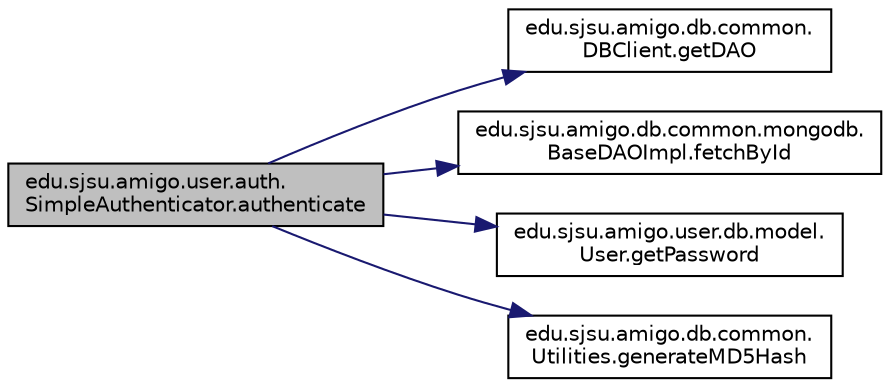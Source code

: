 digraph "edu.sjsu.amigo.user.auth.SimpleAuthenticator.authenticate"
{
  edge [fontname="Helvetica",fontsize="10",labelfontname="Helvetica",labelfontsize="10"];
  node [fontname="Helvetica",fontsize="10",shape=record];
  rankdir="LR";
  Node2 [label="edu.sjsu.amigo.user.auth.\lSimpleAuthenticator.authenticate",height=0.2,width=0.4,color="black", fillcolor="grey75", style="filled", fontcolor="black"];
  Node2 -> Node3 [color="midnightblue",fontsize="10",style="solid",fontname="Helvetica"];
  Node3 [label="edu.sjsu.amigo.db.common.\lDBClient.getDAO",height=0.2,width=0.4,color="black", fillcolor="white", style="filled",URL="$interfaceedu_1_1sjsu_1_1amigo_1_1db_1_1common_1_1_d_b_client.html#a82ddc58c08fa294ceb762b9443937964"];
  Node2 -> Node4 [color="midnightblue",fontsize="10",style="solid",fontname="Helvetica"];
  Node4 [label="edu.sjsu.amigo.db.common.mongodb.\lBaseDAOImpl.fetchById",height=0.2,width=0.4,color="black", fillcolor="white", style="filled",URL="$classedu_1_1sjsu_1_1amigo_1_1db_1_1common_1_1mongodb_1_1_base_d_a_o_impl.html#a0f44ed7ba8e92fa387be39194177e4cf"];
  Node2 -> Node5 [color="midnightblue",fontsize="10",style="solid",fontname="Helvetica"];
  Node5 [label="edu.sjsu.amigo.user.db.model.\lUser.getPassword",height=0.2,width=0.4,color="black", fillcolor="white", style="filled",URL="$classedu_1_1sjsu_1_1amigo_1_1user_1_1db_1_1model_1_1_user.html#ad7c3d865f9133ad5a8f30a66f95fde9b"];
  Node2 -> Node6 [color="midnightblue",fontsize="10",style="solid",fontname="Helvetica"];
  Node6 [label="edu.sjsu.amigo.db.common.\lUtilities.generateMD5Hash",height=0.2,width=0.4,color="black", fillcolor="white", style="filled",URL="$classedu_1_1sjsu_1_1amigo_1_1db_1_1common_1_1_utilities.html#adf0e65888d4b40df9152ed43f6d2949f"];
}
